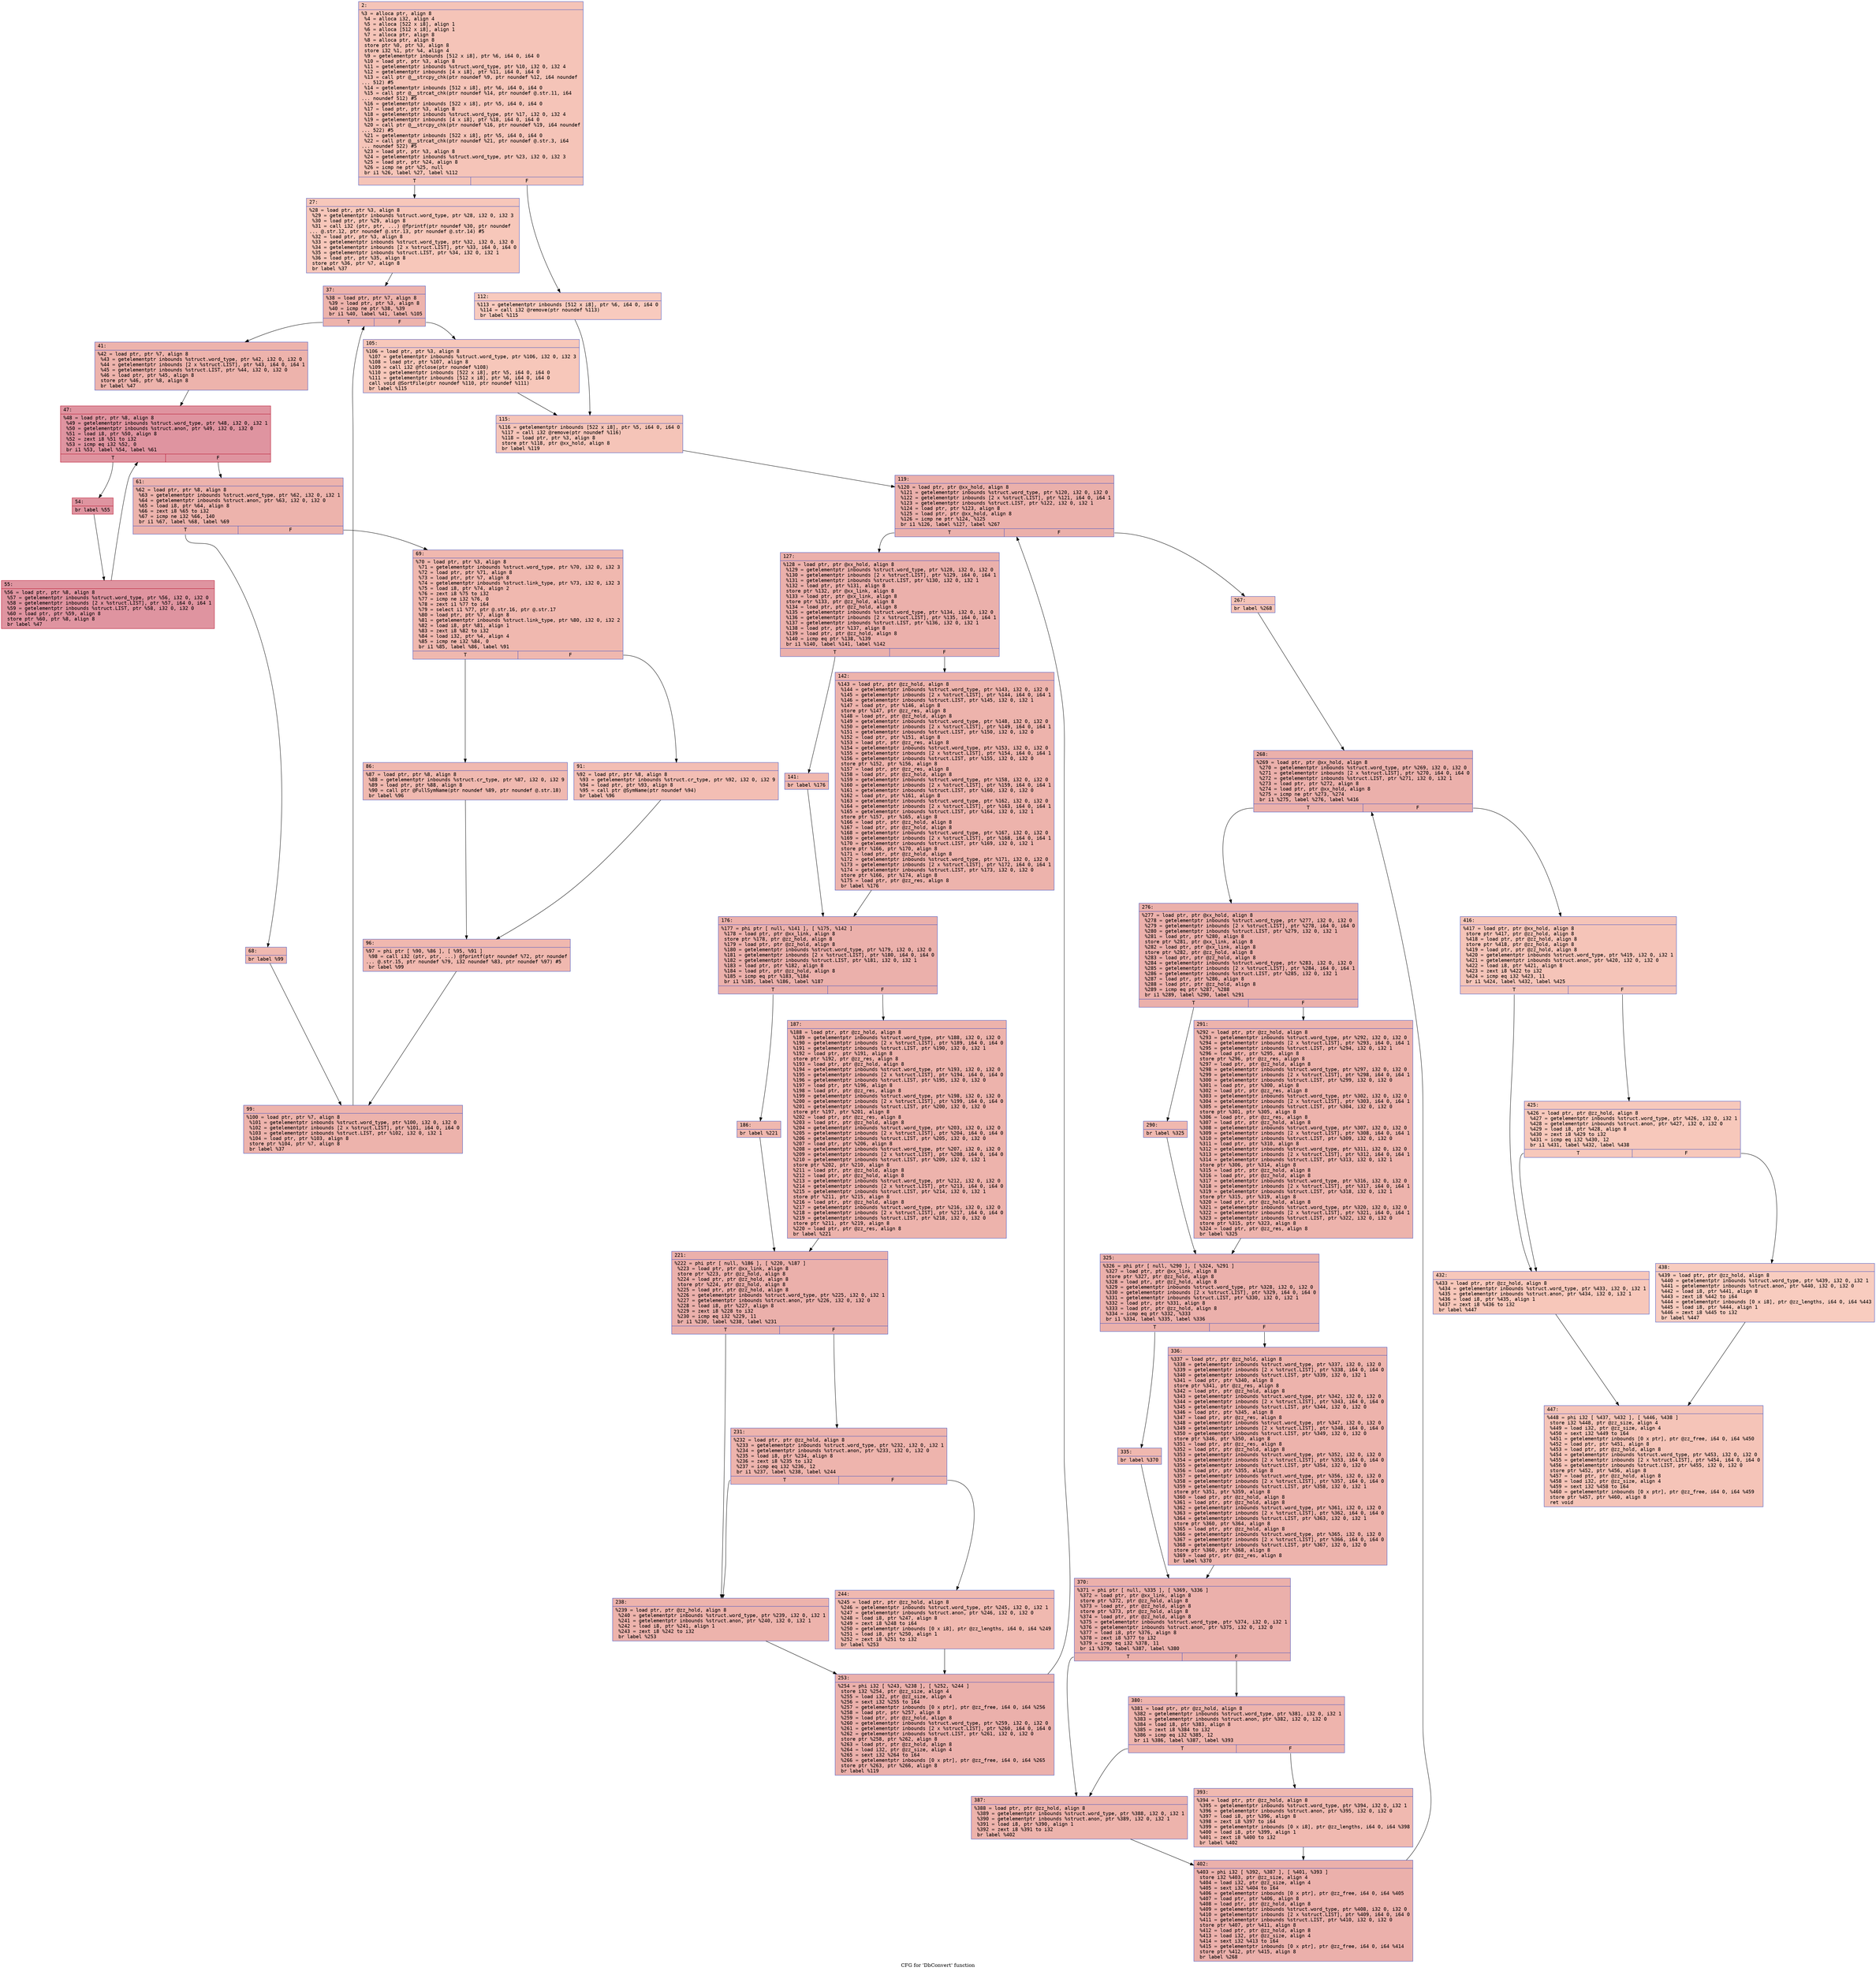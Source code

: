 digraph "CFG for 'DbConvert' function" {
	label="CFG for 'DbConvert' function";

	Node0x60000388ef80 [shape=record,color="#3d50c3ff", style=filled, fillcolor="#e97a5f70" fontname="Courier",label="{2:\l|  %3 = alloca ptr, align 8\l  %4 = alloca i32, align 4\l  %5 = alloca [522 x i8], align 1\l  %6 = alloca [512 x i8], align 1\l  %7 = alloca ptr, align 8\l  %8 = alloca ptr, align 8\l  store ptr %0, ptr %3, align 8\l  store i32 %1, ptr %4, align 4\l  %9 = getelementptr inbounds [512 x i8], ptr %6, i64 0, i64 0\l  %10 = load ptr, ptr %3, align 8\l  %11 = getelementptr inbounds %struct.word_type, ptr %10, i32 0, i32 4\l  %12 = getelementptr inbounds [4 x i8], ptr %11, i64 0, i64 0\l  %13 = call ptr @__strcpy_chk(ptr noundef %9, ptr noundef %12, i64 noundef\l... 512) #5\l  %14 = getelementptr inbounds [512 x i8], ptr %6, i64 0, i64 0\l  %15 = call ptr @__strcat_chk(ptr noundef %14, ptr noundef @.str.11, i64\l... noundef 512) #5\l  %16 = getelementptr inbounds [522 x i8], ptr %5, i64 0, i64 0\l  %17 = load ptr, ptr %3, align 8\l  %18 = getelementptr inbounds %struct.word_type, ptr %17, i32 0, i32 4\l  %19 = getelementptr inbounds [4 x i8], ptr %18, i64 0, i64 0\l  %20 = call ptr @__strcpy_chk(ptr noundef %16, ptr noundef %19, i64 noundef\l... 522) #5\l  %21 = getelementptr inbounds [522 x i8], ptr %5, i64 0, i64 0\l  %22 = call ptr @__strcat_chk(ptr noundef %21, ptr noundef @.str.3, i64\l... noundef 522) #5\l  %23 = load ptr, ptr %3, align 8\l  %24 = getelementptr inbounds %struct.word_type, ptr %23, i32 0, i32 3\l  %25 = load ptr, ptr %24, align 8\l  %26 = icmp ne ptr %25, null\l  br i1 %26, label %27, label %112\l|{<s0>T|<s1>F}}"];
	Node0x60000388ef80:s0 -> Node0x60000388f110[tooltip="2 -> 27\nProbability 62.50%" ];
	Node0x60000388ef80:s1 -> Node0x60000388f570[tooltip="2 -> 112\nProbability 37.50%" ];
	Node0x60000388f110 [shape=record,color="#3d50c3ff", style=filled, fillcolor="#ec7f6370" fontname="Courier",label="{27:\l|  %28 = load ptr, ptr %3, align 8\l  %29 = getelementptr inbounds %struct.word_type, ptr %28, i32 0, i32 3\l  %30 = load ptr, ptr %29, align 8\l  %31 = call i32 (ptr, ptr, ...) @fprintf(ptr noundef %30, ptr noundef\l... @.str.12, ptr noundef @.str.13, ptr noundef @.str.14) #5\l  %32 = load ptr, ptr %3, align 8\l  %33 = getelementptr inbounds %struct.word_type, ptr %32, i32 0, i32 0\l  %34 = getelementptr inbounds [2 x %struct.LIST], ptr %33, i64 0, i64 0\l  %35 = getelementptr inbounds %struct.LIST, ptr %34, i32 0, i32 1\l  %36 = load ptr, ptr %35, align 8\l  store ptr %36, ptr %7, align 8\l  br label %37\l}"];
	Node0x60000388f110 -> Node0x60000388f160[tooltip="27 -> 37\nProbability 100.00%" ];
	Node0x60000388f160 [shape=record,color="#3d50c3ff", style=filled, fillcolor="#d6524470" fontname="Courier",label="{37:\l|  %38 = load ptr, ptr %7, align 8\l  %39 = load ptr, ptr %3, align 8\l  %40 = icmp ne ptr %38, %39\l  br i1 %40, label %41, label %105\l|{<s0>T|<s1>F}}"];
	Node0x60000388f160:s0 -> Node0x60000388f1b0[tooltip="37 -> 41\nProbability 96.88%" ];
	Node0x60000388f160:s1 -> Node0x60000388f520[tooltip="37 -> 105\nProbability 3.12%" ];
	Node0x60000388f1b0 [shape=record,color="#3d50c3ff", style=filled, fillcolor="#d6524470" fontname="Courier",label="{41:\l|  %42 = load ptr, ptr %7, align 8\l  %43 = getelementptr inbounds %struct.word_type, ptr %42, i32 0, i32 0\l  %44 = getelementptr inbounds [2 x %struct.LIST], ptr %43, i64 0, i64 1\l  %45 = getelementptr inbounds %struct.LIST, ptr %44, i32 0, i32 0\l  %46 = load ptr, ptr %45, align 8\l  store ptr %46, ptr %8, align 8\l  br label %47\l}"];
	Node0x60000388f1b0 -> Node0x60000388f200[tooltip="41 -> 47\nProbability 100.00%" ];
	Node0x60000388f200 [shape=record,color="#b70d28ff", style=filled, fillcolor="#b70d2870" fontname="Courier",label="{47:\l|  %48 = load ptr, ptr %8, align 8\l  %49 = getelementptr inbounds %struct.word_type, ptr %48, i32 0, i32 1\l  %50 = getelementptr inbounds %struct.anon, ptr %49, i32 0, i32 0\l  %51 = load i8, ptr %50, align 8\l  %52 = zext i8 %51 to i32\l  %53 = icmp eq i32 %52, 0\l  br i1 %53, label %54, label %61\l|{<s0>T|<s1>F}}"];
	Node0x60000388f200:s0 -> Node0x60000388f250[tooltip="47 -> 54\nProbability 96.88%" ];
	Node0x60000388f200:s1 -> Node0x60000388f2f0[tooltip="47 -> 61\nProbability 3.12%" ];
	Node0x60000388f250 [shape=record,color="#b70d28ff", style=filled, fillcolor="#b70d2870" fontname="Courier",label="{54:\l|  br label %55\l}"];
	Node0x60000388f250 -> Node0x60000388f2a0[tooltip="54 -> 55\nProbability 100.00%" ];
	Node0x60000388f2a0 [shape=record,color="#b70d28ff", style=filled, fillcolor="#b70d2870" fontname="Courier",label="{55:\l|  %56 = load ptr, ptr %8, align 8\l  %57 = getelementptr inbounds %struct.word_type, ptr %56, i32 0, i32 0\l  %58 = getelementptr inbounds [2 x %struct.LIST], ptr %57, i64 0, i64 1\l  %59 = getelementptr inbounds %struct.LIST, ptr %58, i32 0, i32 0\l  %60 = load ptr, ptr %59, align 8\l  store ptr %60, ptr %8, align 8\l  br label %47\l}"];
	Node0x60000388f2a0 -> Node0x60000388f200[tooltip="55 -> 47\nProbability 100.00%" ];
	Node0x60000388f2f0 [shape=record,color="#3d50c3ff", style=filled, fillcolor="#d6524470" fontname="Courier",label="{61:\l|  %62 = load ptr, ptr %8, align 8\l  %63 = getelementptr inbounds %struct.word_type, ptr %62, i32 0, i32 1\l  %64 = getelementptr inbounds %struct.anon, ptr %63, i32 0, i32 0\l  %65 = load i8, ptr %64, align 8\l  %66 = zext i8 %65 to i32\l  %67 = icmp ne i32 %66, 140\l  br i1 %67, label %68, label %69\l|{<s0>T|<s1>F}}"];
	Node0x60000388f2f0:s0 -> Node0x60000388f340[tooltip="61 -> 68\nProbability 50.00%" ];
	Node0x60000388f2f0:s1 -> Node0x60000388f390[tooltip="61 -> 69\nProbability 50.00%" ];
	Node0x60000388f340 [shape=record,color="#3d50c3ff", style=filled, fillcolor="#dc5d4a70" fontname="Courier",label="{68:\l|  br label %99\l}"];
	Node0x60000388f340 -> Node0x60000388f4d0[tooltip="68 -> 99\nProbability 100.00%" ];
	Node0x60000388f390 [shape=record,color="#3d50c3ff", style=filled, fillcolor="#dc5d4a70" fontname="Courier",label="{69:\l|  %70 = load ptr, ptr %3, align 8\l  %71 = getelementptr inbounds %struct.word_type, ptr %70, i32 0, i32 3\l  %72 = load ptr, ptr %71, align 8\l  %73 = load ptr, ptr %7, align 8\l  %74 = getelementptr inbounds %struct.link_type, ptr %73, i32 0, i32 3\l  %75 = load i8, ptr %74, align 2\l  %76 = zext i8 %75 to i32\l  %77 = icmp ne i32 %76, 0\l  %78 = zext i1 %77 to i64\l  %79 = select i1 %77, ptr @.str.16, ptr @.str.17\l  %80 = load ptr, ptr %7, align 8\l  %81 = getelementptr inbounds %struct.link_type, ptr %80, i32 0, i32 2\l  %82 = load i8, ptr %81, align 1\l  %83 = zext i8 %82 to i32\l  %84 = load i32, ptr %4, align 4\l  %85 = icmp ne i32 %84, 0\l  br i1 %85, label %86, label %91\l|{<s0>T|<s1>F}}"];
	Node0x60000388f390:s0 -> Node0x60000388f3e0[tooltip="69 -> 86\nProbability 62.50%" ];
	Node0x60000388f390:s1 -> Node0x60000388f430[tooltip="69 -> 91\nProbability 37.50%" ];
	Node0x60000388f3e0 [shape=record,color="#3d50c3ff", style=filled, fillcolor="#de614d70" fontname="Courier",label="{86:\l|  %87 = load ptr, ptr %8, align 8\l  %88 = getelementptr inbounds %struct.cr_type, ptr %87, i32 0, i32 9\l  %89 = load ptr, ptr %88, align 8\l  %90 = call ptr @FullSymName(ptr noundef %89, ptr noundef @.str.18)\l  br label %96\l}"];
	Node0x60000388f3e0 -> Node0x60000388f480[tooltip="86 -> 96\nProbability 100.00%" ];
	Node0x60000388f430 [shape=record,color="#3d50c3ff", style=filled, fillcolor="#e36c5570" fontname="Courier",label="{91:\l|  %92 = load ptr, ptr %8, align 8\l  %93 = getelementptr inbounds %struct.cr_type, ptr %92, i32 0, i32 9\l  %94 = load ptr, ptr %93, align 8\l  %95 = call ptr @SymName(ptr noundef %94)\l  br label %96\l}"];
	Node0x60000388f430 -> Node0x60000388f480[tooltip="91 -> 96\nProbability 100.00%" ];
	Node0x60000388f480 [shape=record,color="#3d50c3ff", style=filled, fillcolor="#dc5d4a70" fontname="Courier",label="{96:\l|  %97 = phi ptr [ %90, %86 ], [ %95, %91 ]\l  %98 = call i32 (ptr, ptr, ...) @fprintf(ptr noundef %72, ptr noundef\l... @.str.15, ptr noundef %79, i32 noundef %83, ptr noundef %97) #5\l  br label %99\l}"];
	Node0x60000388f480 -> Node0x60000388f4d0[tooltip="96 -> 99\nProbability 100.00%" ];
	Node0x60000388f4d0 [shape=record,color="#3d50c3ff", style=filled, fillcolor="#d6524470" fontname="Courier",label="{99:\l|  %100 = load ptr, ptr %7, align 8\l  %101 = getelementptr inbounds %struct.word_type, ptr %100, i32 0, i32 0\l  %102 = getelementptr inbounds [2 x %struct.LIST], ptr %101, i64 0, i64 0\l  %103 = getelementptr inbounds %struct.LIST, ptr %102, i32 0, i32 1\l  %104 = load ptr, ptr %103, align 8\l  store ptr %104, ptr %7, align 8\l  br label %37\l}"];
	Node0x60000388f4d0 -> Node0x60000388f160[tooltip="99 -> 37\nProbability 100.00%" ];
	Node0x60000388f520 [shape=record,color="#3d50c3ff", style=filled, fillcolor="#ec7f6370" fontname="Courier",label="{105:\l|  %106 = load ptr, ptr %3, align 8\l  %107 = getelementptr inbounds %struct.word_type, ptr %106, i32 0, i32 3\l  %108 = load ptr, ptr %107, align 8\l  %109 = call i32 @fclose(ptr noundef %108)\l  %110 = getelementptr inbounds [522 x i8], ptr %5, i64 0, i64 0\l  %111 = getelementptr inbounds [512 x i8], ptr %6, i64 0, i64 0\l  call void @SortFile(ptr noundef %110, ptr noundef %111)\l  br label %115\l}"];
	Node0x60000388f520 -> Node0x60000388f5c0[tooltip="105 -> 115\nProbability 100.00%" ];
	Node0x60000388f570 [shape=record,color="#3d50c3ff", style=filled, fillcolor="#ef886b70" fontname="Courier",label="{112:\l|  %113 = getelementptr inbounds [512 x i8], ptr %6, i64 0, i64 0\l  %114 = call i32 @remove(ptr noundef %113)\l  br label %115\l}"];
	Node0x60000388f570 -> Node0x60000388f5c0[tooltip="112 -> 115\nProbability 100.00%" ];
	Node0x60000388f5c0 [shape=record,color="#3d50c3ff", style=filled, fillcolor="#e97a5f70" fontname="Courier",label="{115:\l|  %116 = getelementptr inbounds [522 x i8], ptr %5, i64 0, i64 0\l  %117 = call i32 @remove(ptr noundef %116)\l  %118 = load ptr, ptr %3, align 8\l  store ptr %118, ptr @xx_hold, align 8\l  br label %119\l}"];
	Node0x60000388f5c0 -> Node0x60000388f610[tooltip="115 -> 119\nProbability 100.00%" ];
	Node0x60000388f610 [shape=record,color="#3d50c3ff", style=filled, fillcolor="#d24b4070" fontname="Courier",label="{119:\l|  %120 = load ptr, ptr @xx_hold, align 8\l  %121 = getelementptr inbounds %struct.word_type, ptr %120, i32 0, i32 0\l  %122 = getelementptr inbounds [2 x %struct.LIST], ptr %121, i64 0, i64 1\l  %123 = getelementptr inbounds %struct.LIST, ptr %122, i32 0, i32 1\l  %124 = load ptr, ptr %123, align 8\l  %125 = load ptr, ptr @xx_hold, align 8\l  %126 = icmp ne ptr %124, %125\l  br i1 %126, label %127, label %267\l|{<s0>T|<s1>F}}"];
	Node0x60000388f610:s0 -> Node0x60000388f660[tooltip="119 -> 127\nProbability 96.88%" ];
	Node0x60000388f610:s1 -> Node0x60000388f9d0[tooltip="119 -> 267\nProbability 3.12%" ];
	Node0x60000388f660 [shape=record,color="#3d50c3ff", style=filled, fillcolor="#d24b4070" fontname="Courier",label="{127:\l|  %128 = load ptr, ptr @xx_hold, align 8\l  %129 = getelementptr inbounds %struct.word_type, ptr %128, i32 0, i32 0\l  %130 = getelementptr inbounds [2 x %struct.LIST], ptr %129, i64 0, i64 1\l  %131 = getelementptr inbounds %struct.LIST, ptr %130, i32 0, i32 1\l  %132 = load ptr, ptr %131, align 8\l  store ptr %132, ptr @xx_link, align 8\l  %133 = load ptr, ptr @xx_link, align 8\l  store ptr %133, ptr @zz_hold, align 8\l  %134 = load ptr, ptr @zz_hold, align 8\l  %135 = getelementptr inbounds %struct.word_type, ptr %134, i32 0, i32 0\l  %136 = getelementptr inbounds [2 x %struct.LIST], ptr %135, i64 0, i64 1\l  %137 = getelementptr inbounds %struct.LIST, ptr %136, i32 0, i32 1\l  %138 = load ptr, ptr %137, align 8\l  %139 = load ptr, ptr @zz_hold, align 8\l  %140 = icmp eq ptr %138, %139\l  br i1 %140, label %141, label %142\l|{<s0>T|<s1>F}}"];
	Node0x60000388f660:s0 -> Node0x60000388f6b0[tooltip="127 -> 141\nProbability 37.50%" ];
	Node0x60000388f660:s1 -> Node0x60000388f700[tooltip="127 -> 142\nProbability 62.50%" ];
	Node0x60000388f6b0 [shape=record,color="#3d50c3ff", style=filled, fillcolor="#dc5d4a70" fontname="Courier",label="{141:\l|  br label %176\l}"];
	Node0x60000388f6b0 -> Node0x60000388f750[tooltip="141 -> 176\nProbability 100.00%" ];
	Node0x60000388f700 [shape=record,color="#3d50c3ff", style=filled, fillcolor="#d6524470" fontname="Courier",label="{142:\l|  %143 = load ptr, ptr @zz_hold, align 8\l  %144 = getelementptr inbounds %struct.word_type, ptr %143, i32 0, i32 0\l  %145 = getelementptr inbounds [2 x %struct.LIST], ptr %144, i64 0, i64 1\l  %146 = getelementptr inbounds %struct.LIST, ptr %145, i32 0, i32 1\l  %147 = load ptr, ptr %146, align 8\l  store ptr %147, ptr @zz_res, align 8\l  %148 = load ptr, ptr @zz_hold, align 8\l  %149 = getelementptr inbounds %struct.word_type, ptr %148, i32 0, i32 0\l  %150 = getelementptr inbounds [2 x %struct.LIST], ptr %149, i64 0, i64 1\l  %151 = getelementptr inbounds %struct.LIST, ptr %150, i32 0, i32 0\l  %152 = load ptr, ptr %151, align 8\l  %153 = load ptr, ptr @zz_res, align 8\l  %154 = getelementptr inbounds %struct.word_type, ptr %153, i32 0, i32 0\l  %155 = getelementptr inbounds [2 x %struct.LIST], ptr %154, i64 0, i64 1\l  %156 = getelementptr inbounds %struct.LIST, ptr %155, i32 0, i32 0\l  store ptr %152, ptr %156, align 8\l  %157 = load ptr, ptr @zz_res, align 8\l  %158 = load ptr, ptr @zz_hold, align 8\l  %159 = getelementptr inbounds %struct.word_type, ptr %158, i32 0, i32 0\l  %160 = getelementptr inbounds [2 x %struct.LIST], ptr %159, i64 0, i64 1\l  %161 = getelementptr inbounds %struct.LIST, ptr %160, i32 0, i32 0\l  %162 = load ptr, ptr %161, align 8\l  %163 = getelementptr inbounds %struct.word_type, ptr %162, i32 0, i32 0\l  %164 = getelementptr inbounds [2 x %struct.LIST], ptr %163, i64 0, i64 1\l  %165 = getelementptr inbounds %struct.LIST, ptr %164, i32 0, i32 1\l  store ptr %157, ptr %165, align 8\l  %166 = load ptr, ptr @zz_hold, align 8\l  %167 = load ptr, ptr @zz_hold, align 8\l  %168 = getelementptr inbounds %struct.word_type, ptr %167, i32 0, i32 0\l  %169 = getelementptr inbounds [2 x %struct.LIST], ptr %168, i64 0, i64 1\l  %170 = getelementptr inbounds %struct.LIST, ptr %169, i32 0, i32 1\l  store ptr %166, ptr %170, align 8\l  %171 = load ptr, ptr @zz_hold, align 8\l  %172 = getelementptr inbounds %struct.word_type, ptr %171, i32 0, i32 0\l  %173 = getelementptr inbounds [2 x %struct.LIST], ptr %172, i64 0, i64 1\l  %174 = getelementptr inbounds %struct.LIST, ptr %173, i32 0, i32 0\l  store ptr %166, ptr %174, align 8\l  %175 = load ptr, ptr @zz_res, align 8\l  br label %176\l}"];
	Node0x60000388f700 -> Node0x60000388f750[tooltip="142 -> 176\nProbability 100.00%" ];
	Node0x60000388f750 [shape=record,color="#3d50c3ff", style=filled, fillcolor="#d24b4070" fontname="Courier",label="{176:\l|  %177 = phi ptr [ null, %141 ], [ %175, %142 ]\l  %178 = load ptr, ptr @xx_link, align 8\l  store ptr %178, ptr @zz_hold, align 8\l  %179 = load ptr, ptr @zz_hold, align 8\l  %180 = getelementptr inbounds %struct.word_type, ptr %179, i32 0, i32 0\l  %181 = getelementptr inbounds [2 x %struct.LIST], ptr %180, i64 0, i64 0\l  %182 = getelementptr inbounds %struct.LIST, ptr %181, i32 0, i32 1\l  %183 = load ptr, ptr %182, align 8\l  %184 = load ptr, ptr @zz_hold, align 8\l  %185 = icmp eq ptr %183, %184\l  br i1 %185, label %186, label %187\l|{<s0>T|<s1>F}}"];
	Node0x60000388f750:s0 -> Node0x60000388f7a0[tooltip="176 -> 186\nProbability 37.50%" ];
	Node0x60000388f750:s1 -> Node0x60000388f7f0[tooltip="176 -> 187\nProbability 62.50%" ];
	Node0x60000388f7a0 [shape=record,color="#3d50c3ff", style=filled, fillcolor="#dc5d4a70" fontname="Courier",label="{186:\l|  br label %221\l}"];
	Node0x60000388f7a0 -> Node0x60000388f840[tooltip="186 -> 221\nProbability 100.00%" ];
	Node0x60000388f7f0 [shape=record,color="#3d50c3ff", style=filled, fillcolor="#d6524470" fontname="Courier",label="{187:\l|  %188 = load ptr, ptr @zz_hold, align 8\l  %189 = getelementptr inbounds %struct.word_type, ptr %188, i32 0, i32 0\l  %190 = getelementptr inbounds [2 x %struct.LIST], ptr %189, i64 0, i64 0\l  %191 = getelementptr inbounds %struct.LIST, ptr %190, i32 0, i32 1\l  %192 = load ptr, ptr %191, align 8\l  store ptr %192, ptr @zz_res, align 8\l  %193 = load ptr, ptr @zz_hold, align 8\l  %194 = getelementptr inbounds %struct.word_type, ptr %193, i32 0, i32 0\l  %195 = getelementptr inbounds [2 x %struct.LIST], ptr %194, i64 0, i64 0\l  %196 = getelementptr inbounds %struct.LIST, ptr %195, i32 0, i32 0\l  %197 = load ptr, ptr %196, align 8\l  %198 = load ptr, ptr @zz_res, align 8\l  %199 = getelementptr inbounds %struct.word_type, ptr %198, i32 0, i32 0\l  %200 = getelementptr inbounds [2 x %struct.LIST], ptr %199, i64 0, i64 0\l  %201 = getelementptr inbounds %struct.LIST, ptr %200, i32 0, i32 0\l  store ptr %197, ptr %201, align 8\l  %202 = load ptr, ptr @zz_res, align 8\l  %203 = load ptr, ptr @zz_hold, align 8\l  %204 = getelementptr inbounds %struct.word_type, ptr %203, i32 0, i32 0\l  %205 = getelementptr inbounds [2 x %struct.LIST], ptr %204, i64 0, i64 0\l  %206 = getelementptr inbounds %struct.LIST, ptr %205, i32 0, i32 0\l  %207 = load ptr, ptr %206, align 8\l  %208 = getelementptr inbounds %struct.word_type, ptr %207, i32 0, i32 0\l  %209 = getelementptr inbounds [2 x %struct.LIST], ptr %208, i64 0, i64 0\l  %210 = getelementptr inbounds %struct.LIST, ptr %209, i32 0, i32 1\l  store ptr %202, ptr %210, align 8\l  %211 = load ptr, ptr @zz_hold, align 8\l  %212 = load ptr, ptr @zz_hold, align 8\l  %213 = getelementptr inbounds %struct.word_type, ptr %212, i32 0, i32 0\l  %214 = getelementptr inbounds [2 x %struct.LIST], ptr %213, i64 0, i64 0\l  %215 = getelementptr inbounds %struct.LIST, ptr %214, i32 0, i32 1\l  store ptr %211, ptr %215, align 8\l  %216 = load ptr, ptr @zz_hold, align 8\l  %217 = getelementptr inbounds %struct.word_type, ptr %216, i32 0, i32 0\l  %218 = getelementptr inbounds [2 x %struct.LIST], ptr %217, i64 0, i64 0\l  %219 = getelementptr inbounds %struct.LIST, ptr %218, i32 0, i32 0\l  store ptr %211, ptr %219, align 8\l  %220 = load ptr, ptr @zz_res, align 8\l  br label %221\l}"];
	Node0x60000388f7f0 -> Node0x60000388f840[tooltip="187 -> 221\nProbability 100.00%" ];
	Node0x60000388f840 [shape=record,color="#3d50c3ff", style=filled, fillcolor="#d24b4070" fontname="Courier",label="{221:\l|  %222 = phi ptr [ null, %186 ], [ %220, %187 ]\l  %223 = load ptr, ptr @xx_link, align 8\l  store ptr %223, ptr @zz_hold, align 8\l  %224 = load ptr, ptr @zz_hold, align 8\l  store ptr %224, ptr @zz_hold, align 8\l  %225 = load ptr, ptr @zz_hold, align 8\l  %226 = getelementptr inbounds %struct.word_type, ptr %225, i32 0, i32 1\l  %227 = getelementptr inbounds %struct.anon, ptr %226, i32 0, i32 0\l  %228 = load i8, ptr %227, align 8\l  %229 = zext i8 %228 to i32\l  %230 = icmp eq i32 %229, 11\l  br i1 %230, label %238, label %231\l|{<s0>T|<s1>F}}"];
	Node0x60000388f840:s0 -> Node0x60000388f8e0[tooltip="221 -> 238\nProbability 50.00%" ];
	Node0x60000388f840:s1 -> Node0x60000388f890[tooltip="221 -> 231\nProbability 50.00%" ];
	Node0x60000388f890 [shape=record,color="#3d50c3ff", style=filled, fillcolor="#d8564670" fontname="Courier",label="{231:\l|  %232 = load ptr, ptr @zz_hold, align 8\l  %233 = getelementptr inbounds %struct.word_type, ptr %232, i32 0, i32 1\l  %234 = getelementptr inbounds %struct.anon, ptr %233, i32 0, i32 0\l  %235 = load i8, ptr %234, align 8\l  %236 = zext i8 %235 to i32\l  %237 = icmp eq i32 %236, 12\l  br i1 %237, label %238, label %244\l|{<s0>T|<s1>F}}"];
	Node0x60000388f890:s0 -> Node0x60000388f8e0[tooltip="231 -> 238\nProbability 50.00%" ];
	Node0x60000388f890:s1 -> Node0x60000388f930[tooltip="231 -> 244\nProbability 50.00%" ];
	Node0x60000388f8e0 [shape=record,color="#3d50c3ff", style=filled, fillcolor="#d6524470" fontname="Courier",label="{238:\l|  %239 = load ptr, ptr @zz_hold, align 8\l  %240 = getelementptr inbounds %struct.word_type, ptr %239, i32 0, i32 1\l  %241 = getelementptr inbounds %struct.anon, ptr %240, i32 0, i32 1\l  %242 = load i8, ptr %241, align 1\l  %243 = zext i8 %242 to i32\l  br label %253\l}"];
	Node0x60000388f8e0 -> Node0x60000388f980[tooltip="238 -> 253\nProbability 100.00%" ];
	Node0x60000388f930 [shape=record,color="#3d50c3ff", style=filled, fillcolor="#de614d70" fontname="Courier",label="{244:\l|  %245 = load ptr, ptr @zz_hold, align 8\l  %246 = getelementptr inbounds %struct.word_type, ptr %245, i32 0, i32 1\l  %247 = getelementptr inbounds %struct.anon, ptr %246, i32 0, i32 0\l  %248 = load i8, ptr %247, align 8\l  %249 = zext i8 %248 to i64\l  %250 = getelementptr inbounds [0 x i8], ptr @zz_lengths, i64 0, i64 %249\l  %251 = load i8, ptr %250, align 1\l  %252 = zext i8 %251 to i32\l  br label %253\l}"];
	Node0x60000388f930 -> Node0x60000388f980[tooltip="244 -> 253\nProbability 100.00%" ];
	Node0x60000388f980 [shape=record,color="#3d50c3ff", style=filled, fillcolor="#d24b4070" fontname="Courier",label="{253:\l|  %254 = phi i32 [ %243, %238 ], [ %252, %244 ]\l  store i32 %254, ptr @zz_size, align 4\l  %255 = load i32, ptr @zz_size, align 4\l  %256 = sext i32 %255 to i64\l  %257 = getelementptr inbounds [0 x ptr], ptr @zz_free, i64 0, i64 %256\l  %258 = load ptr, ptr %257, align 8\l  %259 = load ptr, ptr @zz_hold, align 8\l  %260 = getelementptr inbounds %struct.word_type, ptr %259, i32 0, i32 0\l  %261 = getelementptr inbounds [2 x %struct.LIST], ptr %260, i64 0, i64 0\l  %262 = getelementptr inbounds %struct.LIST, ptr %261, i32 0, i32 0\l  store ptr %258, ptr %262, align 8\l  %263 = load ptr, ptr @zz_hold, align 8\l  %264 = load i32, ptr @zz_size, align 4\l  %265 = sext i32 %264 to i64\l  %266 = getelementptr inbounds [0 x ptr], ptr @zz_free, i64 0, i64 %265\l  store ptr %263, ptr %266, align 8\l  br label %119\l}"];
	Node0x60000388f980 -> Node0x60000388f610[tooltip="253 -> 119\nProbability 100.00%" ];
	Node0x60000388f9d0 [shape=record,color="#3d50c3ff", style=filled, fillcolor="#e97a5f70" fontname="Courier",label="{267:\l|  br label %268\l}"];
	Node0x60000388f9d0 -> Node0x60000388fa20[tooltip="267 -> 268\nProbability 100.00%" ];
	Node0x60000388fa20 [shape=record,color="#3d50c3ff", style=filled, fillcolor="#d24b4070" fontname="Courier",label="{268:\l|  %269 = load ptr, ptr @xx_hold, align 8\l  %270 = getelementptr inbounds %struct.word_type, ptr %269, i32 0, i32 0\l  %271 = getelementptr inbounds [2 x %struct.LIST], ptr %270, i64 0, i64 0\l  %272 = getelementptr inbounds %struct.LIST, ptr %271, i32 0, i32 1\l  %273 = load ptr, ptr %272, align 8\l  %274 = load ptr, ptr @xx_hold, align 8\l  %275 = icmp ne ptr %273, %274\l  br i1 %275, label %276, label %416\l|{<s0>T|<s1>F}}"];
	Node0x60000388fa20:s0 -> Node0x60000388fa70[tooltip="268 -> 276\nProbability 96.88%" ];
	Node0x60000388fa20:s1 -> Node0x60000388fde0[tooltip="268 -> 416\nProbability 3.12%" ];
	Node0x60000388fa70 [shape=record,color="#3d50c3ff", style=filled, fillcolor="#d24b4070" fontname="Courier",label="{276:\l|  %277 = load ptr, ptr @xx_hold, align 8\l  %278 = getelementptr inbounds %struct.word_type, ptr %277, i32 0, i32 0\l  %279 = getelementptr inbounds [2 x %struct.LIST], ptr %278, i64 0, i64 0\l  %280 = getelementptr inbounds %struct.LIST, ptr %279, i32 0, i32 1\l  %281 = load ptr, ptr %280, align 8\l  store ptr %281, ptr @xx_link, align 8\l  %282 = load ptr, ptr @xx_link, align 8\l  store ptr %282, ptr @zz_hold, align 8\l  %283 = load ptr, ptr @zz_hold, align 8\l  %284 = getelementptr inbounds %struct.word_type, ptr %283, i32 0, i32 0\l  %285 = getelementptr inbounds [2 x %struct.LIST], ptr %284, i64 0, i64 1\l  %286 = getelementptr inbounds %struct.LIST, ptr %285, i32 0, i32 1\l  %287 = load ptr, ptr %286, align 8\l  %288 = load ptr, ptr @zz_hold, align 8\l  %289 = icmp eq ptr %287, %288\l  br i1 %289, label %290, label %291\l|{<s0>T|<s1>F}}"];
	Node0x60000388fa70:s0 -> Node0x60000388fac0[tooltip="276 -> 290\nProbability 37.50%" ];
	Node0x60000388fa70:s1 -> Node0x60000388fb10[tooltip="276 -> 291\nProbability 62.50%" ];
	Node0x60000388fac0 [shape=record,color="#3d50c3ff", style=filled, fillcolor="#dc5d4a70" fontname="Courier",label="{290:\l|  br label %325\l}"];
	Node0x60000388fac0 -> Node0x60000388fb60[tooltip="290 -> 325\nProbability 100.00%" ];
	Node0x60000388fb10 [shape=record,color="#3d50c3ff", style=filled, fillcolor="#d6524470" fontname="Courier",label="{291:\l|  %292 = load ptr, ptr @zz_hold, align 8\l  %293 = getelementptr inbounds %struct.word_type, ptr %292, i32 0, i32 0\l  %294 = getelementptr inbounds [2 x %struct.LIST], ptr %293, i64 0, i64 1\l  %295 = getelementptr inbounds %struct.LIST, ptr %294, i32 0, i32 1\l  %296 = load ptr, ptr %295, align 8\l  store ptr %296, ptr @zz_res, align 8\l  %297 = load ptr, ptr @zz_hold, align 8\l  %298 = getelementptr inbounds %struct.word_type, ptr %297, i32 0, i32 0\l  %299 = getelementptr inbounds [2 x %struct.LIST], ptr %298, i64 0, i64 1\l  %300 = getelementptr inbounds %struct.LIST, ptr %299, i32 0, i32 0\l  %301 = load ptr, ptr %300, align 8\l  %302 = load ptr, ptr @zz_res, align 8\l  %303 = getelementptr inbounds %struct.word_type, ptr %302, i32 0, i32 0\l  %304 = getelementptr inbounds [2 x %struct.LIST], ptr %303, i64 0, i64 1\l  %305 = getelementptr inbounds %struct.LIST, ptr %304, i32 0, i32 0\l  store ptr %301, ptr %305, align 8\l  %306 = load ptr, ptr @zz_res, align 8\l  %307 = load ptr, ptr @zz_hold, align 8\l  %308 = getelementptr inbounds %struct.word_type, ptr %307, i32 0, i32 0\l  %309 = getelementptr inbounds [2 x %struct.LIST], ptr %308, i64 0, i64 1\l  %310 = getelementptr inbounds %struct.LIST, ptr %309, i32 0, i32 0\l  %311 = load ptr, ptr %310, align 8\l  %312 = getelementptr inbounds %struct.word_type, ptr %311, i32 0, i32 0\l  %313 = getelementptr inbounds [2 x %struct.LIST], ptr %312, i64 0, i64 1\l  %314 = getelementptr inbounds %struct.LIST, ptr %313, i32 0, i32 1\l  store ptr %306, ptr %314, align 8\l  %315 = load ptr, ptr @zz_hold, align 8\l  %316 = load ptr, ptr @zz_hold, align 8\l  %317 = getelementptr inbounds %struct.word_type, ptr %316, i32 0, i32 0\l  %318 = getelementptr inbounds [2 x %struct.LIST], ptr %317, i64 0, i64 1\l  %319 = getelementptr inbounds %struct.LIST, ptr %318, i32 0, i32 1\l  store ptr %315, ptr %319, align 8\l  %320 = load ptr, ptr @zz_hold, align 8\l  %321 = getelementptr inbounds %struct.word_type, ptr %320, i32 0, i32 0\l  %322 = getelementptr inbounds [2 x %struct.LIST], ptr %321, i64 0, i64 1\l  %323 = getelementptr inbounds %struct.LIST, ptr %322, i32 0, i32 0\l  store ptr %315, ptr %323, align 8\l  %324 = load ptr, ptr @zz_res, align 8\l  br label %325\l}"];
	Node0x60000388fb10 -> Node0x60000388fb60[tooltip="291 -> 325\nProbability 100.00%" ];
	Node0x60000388fb60 [shape=record,color="#3d50c3ff", style=filled, fillcolor="#d24b4070" fontname="Courier",label="{325:\l|  %326 = phi ptr [ null, %290 ], [ %324, %291 ]\l  %327 = load ptr, ptr @xx_link, align 8\l  store ptr %327, ptr @zz_hold, align 8\l  %328 = load ptr, ptr @zz_hold, align 8\l  %329 = getelementptr inbounds %struct.word_type, ptr %328, i32 0, i32 0\l  %330 = getelementptr inbounds [2 x %struct.LIST], ptr %329, i64 0, i64 0\l  %331 = getelementptr inbounds %struct.LIST, ptr %330, i32 0, i32 1\l  %332 = load ptr, ptr %331, align 8\l  %333 = load ptr, ptr @zz_hold, align 8\l  %334 = icmp eq ptr %332, %333\l  br i1 %334, label %335, label %336\l|{<s0>T|<s1>F}}"];
	Node0x60000388fb60:s0 -> Node0x60000388fbb0[tooltip="325 -> 335\nProbability 37.50%" ];
	Node0x60000388fb60:s1 -> Node0x60000388fc00[tooltip="325 -> 336\nProbability 62.50%" ];
	Node0x60000388fbb0 [shape=record,color="#3d50c3ff", style=filled, fillcolor="#dc5d4a70" fontname="Courier",label="{335:\l|  br label %370\l}"];
	Node0x60000388fbb0 -> Node0x60000388fc50[tooltip="335 -> 370\nProbability 100.00%" ];
	Node0x60000388fc00 [shape=record,color="#3d50c3ff", style=filled, fillcolor="#d6524470" fontname="Courier",label="{336:\l|  %337 = load ptr, ptr @zz_hold, align 8\l  %338 = getelementptr inbounds %struct.word_type, ptr %337, i32 0, i32 0\l  %339 = getelementptr inbounds [2 x %struct.LIST], ptr %338, i64 0, i64 0\l  %340 = getelementptr inbounds %struct.LIST, ptr %339, i32 0, i32 1\l  %341 = load ptr, ptr %340, align 8\l  store ptr %341, ptr @zz_res, align 8\l  %342 = load ptr, ptr @zz_hold, align 8\l  %343 = getelementptr inbounds %struct.word_type, ptr %342, i32 0, i32 0\l  %344 = getelementptr inbounds [2 x %struct.LIST], ptr %343, i64 0, i64 0\l  %345 = getelementptr inbounds %struct.LIST, ptr %344, i32 0, i32 0\l  %346 = load ptr, ptr %345, align 8\l  %347 = load ptr, ptr @zz_res, align 8\l  %348 = getelementptr inbounds %struct.word_type, ptr %347, i32 0, i32 0\l  %349 = getelementptr inbounds [2 x %struct.LIST], ptr %348, i64 0, i64 0\l  %350 = getelementptr inbounds %struct.LIST, ptr %349, i32 0, i32 0\l  store ptr %346, ptr %350, align 8\l  %351 = load ptr, ptr @zz_res, align 8\l  %352 = load ptr, ptr @zz_hold, align 8\l  %353 = getelementptr inbounds %struct.word_type, ptr %352, i32 0, i32 0\l  %354 = getelementptr inbounds [2 x %struct.LIST], ptr %353, i64 0, i64 0\l  %355 = getelementptr inbounds %struct.LIST, ptr %354, i32 0, i32 0\l  %356 = load ptr, ptr %355, align 8\l  %357 = getelementptr inbounds %struct.word_type, ptr %356, i32 0, i32 0\l  %358 = getelementptr inbounds [2 x %struct.LIST], ptr %357, i64 0, i64 0\l  %359 = getelementptr inbounds %struct.LIST, ptr %358, i32 0, i32 1\l  store ptr %351, ptr %359, align 8\l  %360 = load ptr, ptr @zz_hold, align 8\l  %361 = load ptr, ptr @zz_hold, align 8\l  %362 = getelementptr inbounds %struct.word_type, ptr %361, i32 0, i32 0\l  %363 = getelementptr inbounds [2 x %struct.LIST], ptr %362, i64 0, i64 0\l  %364 = getelementptr inbounds %struct.LIST, ptr %363, i32 0, i32 1\l  store ptr %360, ptr %364, align 8\l  %365 = load ptr, ptr @zz_hold, align 8\l  %366 = getelementptr inbounds %struct.word_type, ptr %365, i32 0, i32 0\l  %367 = getelementptr inbounds [2 x %struct.LIST], ptr %366, i64 0, i64 0\l  %368 = getelementptr inbounds %struct.LIST, ptr %367, i32 0, i32 0\l  store ptr %360, ptr %368, align 8\l  %369 = load ptr, ptr @zz_res, align 8\l  br label %370\l}"];
	Node0x60000388fc00 -> Node0x60000388fc50[tooltip="336 -> 370\nProbability 100.00%" ];
	Node0x60000388fc50 [shape=record,color="#3d50c3ff", style=filled, fillcolor="#d24b4070" fontname="Courier",label="{370:\l|  %371 = phi ptr [ null, %335 ], [ %369, %336 ]\l  %372 = load ptr, ptr @xx_link, align 8\l  store ptr %372, ptr @zz_hold, align 8\l  %373 = load ptr, ptr @zz_hold, align 8\l  store ptr %373, ptr @zz_hold, align 8\l  %374 = load ptr, ptr @zz_hold, align 8\l  %375 = getelementptr inbounds %struct.word_type, ptr %374, i32 0, i32 1\l  %376 = getelementptr inbounds %struct.anon, ptr %375, i32 0, i32 0\l  %377 = load i8, ptr %376, align 8\l  %378 = zext i8 %377 to i32\l  %379 = icmp eq i32 %378, 11\l  br i1 %379, label %387, label %380\l|{<s0>T|<s1>F}}"];
	Node0x60000388fc50:s0 -> Node0x60000388fcf0[tooltip="370 -> 387\nProbability 50.00%" ];
	Node0x60000388fc50:s1 -> Node0x60000388fca0[tooltip="370 -> 380\nProbability 50.00%" ];
	Node0x60000388fca0 [shape=record,color="#3d50c3ff", style=filled, fillcolor="#d8564670" fontname="Courier",label="{380:\l|  %381 = load ptr, ptr @zz_hold, align 8\l  %382 = getelementptr inbounds %struct.word_type, ptr %381, i32 0, i32 1\l  %383 = getelementptr inbounds %struct.anon, ptr %382, i32 0, i32 0\l  %384 = load i8, ptr %383, align 8\l  %385 = zext i8 %384 to i32\l  %386 = icmp eq i32 %385, 12\l  br i1 %386, label %387, label %393\l|{<s0>T|<s1>F}}"];
	Node0x60000388fca0:s0 -> Node0x60000388fcf0[tooltip="380 -> 387\nProbability 50.00%" ];
	Node0x60000388fca0:s1 -> Node0x60000388fd40[tooltip="380 -> 393\nProbability 50.00%" ];
	Node0x60000388fcf0 [shape=record,color="#3d50c3ff", style=filled, fillcolor="#d6524470" fontname="Courier",label="{387:\l|  %388 = load ptr, ptr @zz_hold, align 8\l  %389 = getelementptr inbounds %struct.word_type, ptr %388, i32 0, i32 1\l  %390 = getelementptr inbounds %struct.anon, ptr %389, i32 0, i32 1\l  %391 = load i8, ptr %390, align 1\l  %392 = zext i8 %391 to i32\l  br label %402\l}"];
	Node0x60000388fcf0 -> Node0x60000388fd90[tooltip="387 -> 402\nProbability 100.00%" ];
	Node0x60000388fd40 [shape=record,color="#3d50c3ff", style=filled, fillcolor="#de614d70" fontname="Courier",label="{393:\l|  %394 = load ptr, ptr @zz_hold, align 8\l  %395 = getelementptr inbounds %struct.word_type, ptr %394, i32 0, i32 1\l  %396 = getelementptr inbounds %struct.anon, ptr %395, i32 0, i32 0\l  %397 = load i8, ptr %396, align 8\l  %398 = zext i8 %397 to i64\l  %399 = getelementptr inbounds [0 x i8], ptr @zz_lengths, i64 0, i64 %398\l  %400 = load i8, ptr %399, align 1\l  %401 = zext i8 %400 to i32\l  br label %402\l}"];
	Node0x60000388fd40 -> Node0x60000388fd90[tooltip="393 -> 402\nProbability 100.00%" ];
	Node0x60000388fd90 [shape=record,color="#3d50c3ff", style=filled, fillcolor="#d24b4070" fontname="Courier",label="{402:\l|  %403 = phi i32 [ %392, %387 ], [ %401, %393 ]\l  store i32 %403, ptr @zz_size, align 4\l  %404 = load i32, ptr @zz_size, align 4\l  %405 = sext i32 %404 to i64\l  %406 = getelementptr inbounds [0 x ptr], ptr @zz_free, i64 0, i64 %405\l  %407 = load ptr, ptr %406, align 8\l  %408 = load ptr, ptr @zz_hold, align 8\l  %409 = getelementptr inbounds %struct.word_type, ptr %408, i32 0, i32 0\l  %410 = getelementptr inbounds [2 x %struct.LIST], ptr %409, i64 0, i64 0\l  %411 = getelementptr inbounds %struct.LIST, ptr %410, i32 0, i32 0\l  store ptr %407, ptr %411, align 8\l  %412 = load ptr, ptr @zz_hold, align 8\l  %413 = load i32, ptr @zz_size, align 4\l  %414 = sext i32 %413 to i64\l  %415 = getelementptr inbounds [0 x ptr], ptr @zz_free, i64 0, i64 %414\l  store ptr %412, ptr %415, align 8\l  br label %268\l}"];
	Node0x60000388fd90 -> Node0x60000388fa20[tooltip="402 -> 268\nProbability 100.00%" ];
	Node0x60000388fde0 [shape=record,color="#3d50c3ff", style=filled, fillcolor="#e97a5f70" fontname="Courier",label="{416:\l|  %417 = load ptr, ptr @xx_hold, align 8\l  store ptr %417, ptr @zz_hold, align 8\l  %418 = load ptr, ptr @zz_hold, align 8\l  store ptr %418, ptr @zz_hold, align 8\l  %419 = load ptr, ptr @zz_hold, align 8\l  %420 = getelementptr inbounds %struct.word_type, ptr %419, i32 0, i32 1\l  %421 = getelementptr inbounds %struct.anon, ptr %420, i32 0, i32 0\l  %422 = load i8, ptr %421, align 8\l  %423 = zext i8 %422 to i32\l  %424 = icmp eq i32 %423, 11\l  br i1 %424, label %432, label %425\l|{<s0>T|<s1>F}}"];
	Node0x60000388fde0:s0 -> Node0x60000388fe80[tooltip="416 -> 432\nProbability 50.00%" ];
	Node0x60000388fde0:s1 -> Node0x60000388fe30[tooltip="416 -> 425\nProbability 50.00%" ];
	Node0x60000388fe30 [shape=record,color="#3d50c3ff", style=filled, fillcolor="#ed836670" fontname="Courier",label="{425:\l|  %426 = load ptr, ptr @zz_hold, align 8\l  %427 = getelementptr inbounds %struct.word_type, ptr %426, i32 0, i32 1\l  %428 = getelementptr inbounds %struct.anon, ptr %427, i32 0, i32 0\l  %429 = load i8, ptr %428, align 8\l  %430 = zext i8 %429 to i32\l  %431 = icmp eq i32 %430, 12\l  br i1 %431, label %432, label %438\l|{<s0>T|<s1>F}}"];
	Node0x60000388fe30:s0 -> Node0x60000388fe80[tooltip="425 -> 432\nProbability 50.00%" ];
	Node0x60000388fe30:s1 -> Node0x60000388fed0[tooltip="425 -> 438\nProbability 50.00%" ];
	Node0x60000388fe80 [shape=record,color="#3d50c3ff", style=filled, fillcolor="#ec7f6370" fontname="Courier",label="{432:\l|  %433 = load ptr, ptr @zz_hold, align 8\l  %434 = getelementptr inbounds %struct.word_type, ptr %433, i32 0, i32 1\l  %435 = getelementptr inbounds %struct.anon, ptr %434, i32 0, i32 1\l  %436 = load i8, ptr %435, align 1\l  %437 = zext i8 %436 to i32\l  br label %447\l}"];
	Node0x60000388fe80 -> Node0x60000388ff20[tooltip="432 -> 447\nProbability 100.00%" ];
	Node0x60000388fed0 [shape=record,color="#3d50c3ff", style=filled, fillcolor="#f08b6e70" fontname="Courier",label="{438:\l|  %439 = load ptr, ptr @zz_hold, align 8\l  %440 = getelementptr inbounds %struct.word_type, ptr %439, i32 0, i32 1\l  %441 = getelementptr inbounds %struct.anon, ptr %440, i32 0, i32 0\l  %442 = load i8, ptr %441, align 8\l  %443 = zext i8 %442 to i64\l  %444 = getelementptr inbounds [0 x i8], ptr @zz_lengths, i64 0, i64 %443\l  %445 = load i8, ptr %444, align 1\l  %446 = zext i8 %445 to i32\l  br label %447\l}"];
	Node0x60000388fed0 -> Node0x60000388ff20[tooltip="438 -> 447\nProbability 100.00%" ];
	Node0x60000388ff20 [shape=record,color="#3d50c3ff", style=filled, fillcolor="#e97a5f70" fontname="Courier",label="{447:\l|  %448 = phi i32 [ %437, %432 ], [ %446, %438 ]\l  store i32 %448, ptr @zz_size, align 4\l  %449 = load i32, ptr @zz_size, align 4\l  %450 = sext i32 %449 to i64\l  %451 = getelementptr inbounds [0 x ptr], ptr @zz_free, i64 0, i64 %450\l  %452 = load ptr, ptr %451, align 8\l  %453 = load ptr, ptr @zz_hold, align 8\l  %454 = getelementptr inbounds %struct.word_type, ptr %453, i32 0, i32 0\l  %455 = getelementptr inbounds [2 x %struct.LIST], ptr %454, i64 0, i64 0\l  %456 = getelementptr inbounds %struct.LIST, ptr %455, i32 0, i32 0\l  store ptr %452, ptr %456, align 8\l  %457 = load ptr, ptr @zz_hold, align 8\l  %458 = load i32, ptr @zz_size, align 4\l  %459 = sext i32 %458 to i64\l  %460 = getelementptr inbounds [0 x ptr], ptr @zz_free, i64 0, i64 %459\l  store ptr %457, ptr %460, align 8\l  ret void\l}"];
}
